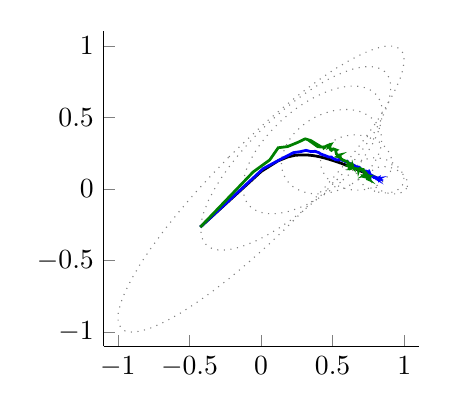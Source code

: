 % This file was created by matlab2tikz v0.4.4 running on MATLAB 7.13.
% Copyright (c) 2008--2013, Nico Schlömer <nico.schloemer@gmail.com>
% All rights reserved.
% 
% The latest updates can be retrieved from
%   http://www.mathworks.com/matlabcentral/fileexchange/22022-matlab2tikz
% where you can also make suggestions and rate matlab2tikz.
% 
\begin{tikzpicture}

\begin{axis}[%
width=4cm,
height=4cm,
scale only axis,
xmin=-1.1,
xmax=1.1,
ymin=-1.1,
ymax=1.1,
axis x line*=bottom,
axis y line*=left
]
\addplot [
color=gray,
dotted,
forget plot
]
table[row sep=crcr]{
-0.224 0.224\\
-0.097 0.346\\
0.031 0.464\\
0.159 0.573\\
0.283 0.673\\
0.404 0.762\\
0.517 0.839\\
0.623 0.901\\
0.718 0.949\\
0.801 0.982\\
0.871 0.998\\
0.926 0.998\\
0.967 0.981\\
0.992 0.949\\
1.0 0.9\\
0.992 0.837\\
0.968 0.761\\
0.927 0.671\\
0.872 0.571\\
0.802 0.462\\
0.719 0.344\\
0.624 0.221\\
0.519 0.095\\
0.406 -0.033\\
0.286 -0.161\\
0.161 -0.286\\
0.033 -0.406\\
-0.095 -0.519\\
-0.221 -0.624\\
-0.344 -0.719\\
-0.462 -0.802\\
-0.571 -0.872\\
-0.671 -0.927\\
-0.761 -0.968\\
-0.837 -0.992\\
-0.9 -1.0\\
-0.949 -0.992\\
-0.981 -0.967\\
-0.998 -0.926\\
-0.998 -0.871\\
-0.982 -0.801\\
-0.949 -0.718\\
-0.901 -0.623\\
-0.839 -0.517\\
-0.762 -0.404\\
-0.673 -0.283\\
-0.573 -0.159\\
-0.464 -0.031\\
-0.346 0.097\\
-0.224 0.224\\
};
\addplot [
color=gray,
dotted,
forget plot
]
table[row sep=crcr]{
0.457 -0.01\\
0.375 -0.085\\
0.29 -0.155\\
0.205 -0.219\\
0.121 -0.276\\
0.038 -0.325\\
-0.041 -0.365\\
-0.115 -0.395\\
-0.184 -0.416\\
-0.246 -0.426\\
-0.299 -0.426\\
-0.344 -0.415\\
-0.379 -0.394\\
-0.404 -0.363\\
-0.418 -0.322\\
-0.421 -0.273\\
-0.414 -0.215\\
-0.396 -0.151\\
-0.367 -0.08\\
-0.328 -0.005\\
-0.28 0.074\\
-0.223 0.155\\
-0.159 0.237\\
-0.088 0.319\\
-0.012 0.399\\
0.069 0.476\\
0.152 0.549\\
0.237 0.616\\
0.322 0.677\\
0.405 0.73\\
0.486 0.775\\
0.563 0.81\\
0.635 0.836\\
0.7 0.851\\
0.758 0.856\\
0.807 0.85\\
0.847 0.834\\
0.877 0.808\\
0.897 0.772\\
0.906 0.727\\
0.904 0.673\\
0.891 0.612\\
0.867 0.545\\
0.833 0.472\\
0.79 0.394\\
0.737 0.314\\
0.677 0.232\\
0.609 0.15\\
0.535 0.069\\
0.457 -0.01\\
};
\addplot [
color=gray,
dotted,
forget plot
]
table[row sep=crcr]{
0.555 0.047\\
0.497 -0.0\\
0.436 -0.043\\
0.374 -0.081\\
0.312 -0.113\\
0.25 -0.138\\
0.191 -0.157\\
0.134 -0.169\\
0.081 -0.174\\
0.032 -0.171\\
-0.011 -0.161\\
-0.048 -0.144\\
-0.079 -0.12\\
-0.102 -0.089\\
-0.117 -0.053\\
-0.125 -0.011\\
-0.125 0.035\\
-0.117 0.086\\
-0.101 0.139\\
-0.077 0.195\\
-0.046 0.252\\
-0.009 0.309\\
0.035 0.365\\
0.084 0.42\\
0.137 0.473\\
0.194 0.523\\
0.254 0.568\\
0.315 0.608\\
0.378 0.643\\
0.44 0.672\\
0.5 0.694\\
0.559 0.71\\
0.614 0.718\\
0.665 0.719\\
0.711 0.712\\
0.751 0.699\\
0.785 0.678\\
0.812 0.651\\
0.831 0.617\\
0.843 0.578\\
0.846 0.534\\
0.842 0.485\\
0.83 0.433\\
0.81 0.379\\
0.783 0.323\\
0.749 0.265\\
0.708 0.208\\
0.662 0.152\\
0.611 0.098\\
0.555 0.047\\
};
\addplot [
color=gray,
dotted,
forget plot
]
table[row sep=crcr]{
0.623 0.028\\
0.58 0.007\\
0.536 -0.01\\
0.491 -0.023\\
0.446 -0.031\\
0.402 -0.034\\
0.36 -0.033\\
0.32 -0.027\\
0.282 -0.015\\
0.248 0.0\\
0.218 0.02\\
0.193 0.044\\
0.172 0.071\\
0.157 0.102\\
0.147 0.135\\
0.143 0.17\\
0.144 0.207\\
0.152 0.244\\
0.165 0.282\\
0.183 0.319\\
0.206 0.356\\
0.234 0.391\\
0.267 0.424\\
0.303 0.454\\
0.342 0.481\\
0.383 0.504\\
0.427 0.523\\
0.471 0.538\\
0.516 0.549\\
0.561 0.554\\
0.604 0.555\\
0.645 0.551\\
0.684 0.543\\
0.72 0.529\\
0.752 0.511\\
0.78 0.489\\
0.803 0.464\\
0.821 0.435\\
0.834 0.403\\
0.841 0.369\\
0.842 0.333\\
0.838 0.296\\
0.827 0.258\\
0.812 0.22\\
0.791 0.183\\
0.765 0.147\\
0.735 0.113\\
0.701 0.082\\
0.663 0.053\\
0.623 0.028\\
};
\addplot [
color=gray,
dotted,
forget plot
]
table[row sep=crcr]{
0.914 0.169\\
0.914 0.194\\
0.909 0.219\\
0.9 0.243\\
0.888 0.266\\
0.872 0.287\\
0.852 0.308\\
0.829 0.326\\
0.804 0.341\\
0.776 0.354\\
0.747 0.365\\
0.716 0.372\\
0.684 0.376\\
0.652 0.378\\
0.621 0.376\\
0.59 0.37\\
0.56 0.362\\
0.532 0.351\\
0.506 0.337\\
0.482 0.321\\
0.462 0.302\\
0.445 0.282\\
0.432 0.26\\
0.422 0.236\\
0.417 0.212\\
0.415 0.188\\
0.418 0.163\\
0.424 0.138\\
0.435 0.115\\
0.449 0.092\\
0.467 0.071\\
0.488 0.052\\
0.512 0.036\\
0.539 0.021\\
0.568 0.009\\
0.598 0.0\\
0.629 -0.005\\
0.661 -0.008\\
0.693 -0.008\\
0.724 -0.004\\
0.755 0.002\\
0.784 0.012\\
0.811 0.025\\
0.836 0.04\\
0.858 0.057\\
0.876 0.077\\
0.891 0.098\\
0.903 0.121\\
0.911 0.145\\
0.914 0.169\\
};
\addplot [
color=gray,
dotted,
forget plot
]
table[row sep=crcr]{
0.796 -0.016\\
0.775 -0.008\\
0.756 0.001\\
0.737 0.012\\
0.72 0.024\\
0.705 0.037\\
0.692 0.052\\
0.682 0.067\\
0.673 0.082\\
0.668 0.098\\
0.665 0.113\\
0.664 0.129\\
0.667 0.144\\
0.672 0.158\\
0.68 0.171\\
0.69 0.182\\
0.703 0.193\\
0.717 0.201\\
0.734 0.208\\
0.752 0.213\\
0.772 0.217\\
0.792 0.218\\
0.813 0.217\\
0.835 0.214\\
0.856 0.209\\
0.877 0.203\\
0.897 0.194\\
0.916 0.184\\
0.934 0.173\\
0.95 0.16\\
0.964 0.146\\
0.976 0.131\\
0.985 0.116\\
0.992 0.1\\
0.997 0.085\\
0.998 0.069\\
0.997 0.054\\
0.993 0.04\\
0.987 0.026\\
0.978 0.014\\
0.966 0.003\\
0.953 -0.007\\
0.937 -0.015\\
0.92 -0.021\\
0.901 -0.025\\
0.881 -0.027\\
0.86 -0.027\\
0.839 -0.025\\
0.817 -0.022\\
0.796 -0.016\\
};
\addplot [
color=gray,
dotted,
forget plot
]
table[row sep=crcr]{
1.021 0.015\\
1.023 0.026\\
1.024 0.037\\
1.022 0.049\\
1.019 0.061\\
1.013 0.074\\
1.005 0.085\\
0.996 0.097\\
0.985 0.108\\
0.972 0.118\\
0.958 0.127\\
0.942 0.136\\
0.927 0.143\\
0.91 0.148\\
0.893 0.152\\
0.876 0.155\\
0.86 0.156\\
0.844 0.156\\
0.828 0.154\\
0.814 0.15\\
0.801 0.145\\
0.79 0.139\\
0.78 0.131\\
0.772 0.123\\
0.766 0.113\\
0.762 0.102\\
0.761 0.091\\
0.761 0.079\\
0.764 0.067\\
0.768 0.055\\
0.775 0.043\\
0.784 0.031\\
0.794 0.02\\
0.806 0.009\\
0.82 -0.001\\
0.834 -0.01\\
0.85 -0.017\\
0.866 -0.023\\
0.883 -0.028\\
0.9 -0.032\\
0.917 -0.034\\
0.933 -0.034\\
0.949 -0.033\\
0.964 -0.03\\
0.977 -0.026\\
0.989 -0.02\\
1.0 -0.013\\
1.009 -0.005\\
1.016 0.004\\
1.021 0.015\\
};
\addplot [
color=black,
solid,
line width=1.0pt,
forget plot
]
table[row sep=crcr]{
-0.424 -0.266\\
0.002 0.123\\
0.12 0.197\\
0.188 0.224\\
0.237 0.235\\
0.277 0.238\\
0.31 0.238\\
0.339 0.236\\
0.364 0.233\\
0.388 0.229\\
0.409 0.225\\
0.428 0.22\\
0.446 0.216\\
0.462 0.211\\
0.477 0.207\\
0.492 0.202\\
0.505 0.198\\
0.518 0.194\\
0.53 0.19\\
0.541 0.186\\
0.552 0.182\\
0.562 0.179\\
0.571 0.175\\
0.581 0.172\\
0.589 0.168\\
0.598 0.165\\
0.605 0.162\\
0.613 0.159\\
0.62 0.156\\
0.627 0.154\\
0.634 0.151\\
0.64 0.148\\
0.647 0.146\\
0.652 0.143\\
0.658 0.141\\
0.664 0.139\\
0.669 0.137\\
0.674 0.134\\
0.679 0.132\\
0.684 0.13\\
0.688 0.129\\
0.693 0.127\\
0.697 0.125\\
0.701 0.123\\
0.706 0.121\\
0.709 0.12\\
0.713 0.118\\
0.717 0.116\\
0.721 0.115\\
0.724 0.113\\
0.728 0.112\\
0.731 0.111\\
0.734 0.109\\
0.737 0.108\\
0.74 0.107\\
0.743 0.105\\
0.746 0.104\\
0.749 0.103\\
0.752 0.102\\
0.754 0.1\\
0.757 0.099\\
0.76 0.098\\
0.762 0.097\\
0.764 0.096\\
0.767 0.095\\
0.769 0.094\\
0.771 0.093\\
0.774 0.092\\
0.776 0.091\\
0.778 0.09\\
0.78 0.089\\
0.782 0.088\\
0.784 0.088\\
0.786 0.087\\
0.788 0.086\\
0.79 0.085\\
0.792 0.084\\
0.793 0.083\\
0.795 0.083\\
0.797 0.082\\
0.799 0.081\\
0.8 0.08\\
0.802 0.08\\
0.804 0.079\\
0.805 0.078\\
0.807 0.078\\
0.808 0.077\\
0.81 0.076\\
0.811 0.076\\
0.813 0.075\\
0.814 0.074\\
0.815 0.074\\
0.817 0.073\\
0.818 0.073\\
0.819 0.072\\
0.821 0.071\\
0.822 0.071\\
0.823 0.07\\
0.825 0.07\\
0.826 0.069\\
0.827 0.069\\
};
\addplot [
color=blue,
solid,
line width=1.0pt,
forget plot
]
table[row sep=crcr]{
-0.424 -0.266\\
0.015 0.142\\
0.128 0.203\\
0.227 0.254\\
0.277 0.261\\
0.314 0.27\\
0.348 0.261\\
0.378 0.263\\
0.403 0.254\\
0.418 0.244\\
0.44 0.236\\
0.457 0.23\\
0.47 0.224\\
0.491 0.224\\
0.5 0.214\\
0.51 0.211\\
0.518 0.206\\
0.538 0.202\\
0.544 0.206\\
0.554 0.205\\
0.559 0.202\\
0.574 0.199\\
0.58 0.197\\
0.59 0.19\\
0.601 0.194\\
0.609 0.184\\
0.62 0.178\\
0.629 0.173\\
0.642 0.169\\
0.654 0.163\\
0.666 0.154\\
0.683 0.153\\
0.687 0.15\\
0.695 0.142\\
0.695 0.141\\
0.695 0.142\\
0.7 0.139\\
0.702 0.134\\
0.7 0.135\\
0.705 0.131\\
0.706 0.133\\
0.71 0.129\\
0.719 0.127\\
0.723 0.127\\
0.722 0.127\\
0.725 0.125\\
0.724 0.125\\
0.73 0.126\\
0.735 0.124\\
0.738 0.122\\
0.745 0.121\\
0.749 0.118\\
0.753 0.117\\
0.755 0.115\\
0.756 0.113\\
0.758 0.111\\
0.757 0.114\\
0.756 0.112\\
0.758 0.112\\
0.758 0.109\\
0.761 0.102\\
0.761 0.103\\
0.764 0.098\\
0.767 0.097\\
0.77 0.097\\
0.778 0.091\\
0.783 0.087\\
0.787 0.082\\
0.789 0.083\\
0.794 0.08\\
0.793 0.081\\
0.797 0.081\\
0.801 0.081\\
0.806 0.077\\
0.811 0.077\\
0.806 0.078\\
0.808 0.076\\
0.812 0.073\\
0.816 0.073\\
0.817 0.075\\
0.815 0.074\\
0.814 0.072\\
0.817 0.072\\
0.813 0.074\\
0.814 0.071\\
0.821 0.072\\
0.819 0.071\\
0.819 0.073\\
0.822 0.073\\
0.822 0.069\\
0.823 0.069\\
0.824 0.069\\
0.827 0.069\\
0.828 0.068\\
0.827 0.067\\
0.827 0.068\\
0.834 0.068\\
0.832 0.071\\
0.831 0.071\\
0.832 0.069\\
0.829 0.07\\
};
\addplot [
color=green!50!black,
solid,
line width=1.0pt,
forget plot
]
table[row sep=crcr]{
-0.424 -0.266\\
-0.055 0.119\\
0.061 0.203\\
0.12 0.288\\
0.185 0.296\\
0.258 0.326\\
0.308 0.35\\
0.346 0.339\\
0.384 0.316\\
0.356 0.324\\
0.397 0.295\\
0.422 0.293\\
0.437 0.294\\
0.439 0.287\\
0.455 0.299\\
0.466 0.305\\
0.487 0.311\\
0.478 0.296\\
0.482 0.298\\
0.483 0.277\\
0.492 0.27\\
0.505 0.28\\
0.526 0.272\\
0.521 0.269\\
0.522 0.266\\
0.526 0.245\\
0.537 0.235\\
0.551 0.238\\
0.534 0.227\\
0.553 0.224\\
0.559 0.21\\
0.583 0.197\\
0.603 0.191\\
0.606 0.181\\
0.615 0.178\\
0.626 0.173\\
0.613 0.169\\
0.606 0.164\\
0.618 0.161\\
0.634 0.157\\
0.638 0.15\\
0.629 0.168\\
0.622 0.16\\
0.615 0.142\\
0.624 0.143\\
0.623 0.148\\
0.62 0.144\\
0.613 0.153\\
0.616 0.15\\
0.62 0.154\\
0.622 0.156\\
0.635 0.156\\
0.643 0.148\\
0.64 0.158\\
0.639 0.149\\
0.657 0.144\\
0.672 0.14\\
0.674 0.14\\
0.682 0.13\\
0.681 0.127\\
0.68 0.135\\
0.686 0.133\\
0.687 0.142\\
0.684 0.141\\
0.684 0.138\\
0.706 0.137\\
0.704 0.134\\
0.712 0.125\\
0.716 0.13\\
0.722 0.123\\
0.725 0.122\\
0.729 0.128\\
0.726 0.123\\
0.73 0.111\\
0.733 0.109\\
0.719 0.097\\
0.725 0.099\\
0.73 0.099\\
0.74 0.096\\
0.726 0.094\\
0.733 0.098\\
0.736 0.095\\
0.731 0.094\\
0.73 0.087\\
0.732 0.083\\
0.715 0.087\\
0.717 0.091\\
0.716 0.092\\
0.724 0.092\\
0.741 0.087\\
0.744 0.081\\
0.758 0.075\\
0.759 0.069\\
0.75 0.07\\
0.755 0.065\\
0.742 0.071\\
0.742 0.073\\
0.75 0.076\\
0.748 0.074\\
0.743 0.073\\
0.743 0.076\\
};
\end{axis}
\end{tikzpicture}%
